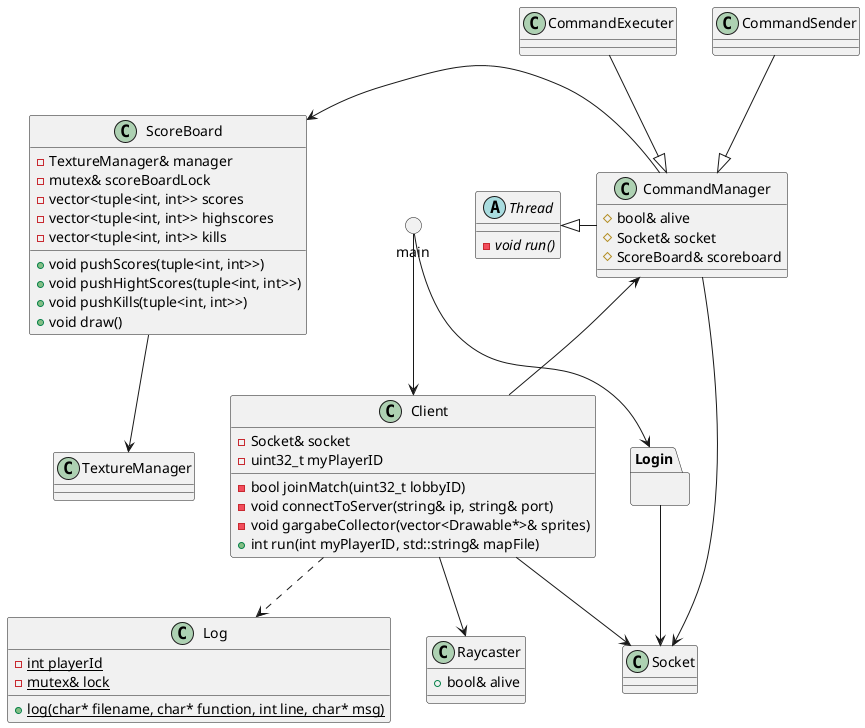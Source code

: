 @startuml
class Client {
  - Socket& socket
  - uint32_t myPlayerID
  - bool joinMatch(uint32_t lobbyID)
  - void connectToServer(string& ip, string& port)
  - void gargabeCollector(vector<Drawable*>& sprites)
  + int run(int myPlayerID, std::string& mapFile)
}
class CommandExecuter
class CommandManager {
    # bool& alive
    # Socket& socket
    # ScoreBoard& scoreboard
}
class CommandSender 
class Log {
    - {static} int playerId
    - {static} mutex& lock
    + {static} log(char* filename, char* function, int line, char* msg)
}
package Login {}
class Raycaster {
    + bool& alive
}
class ScoreBoard {
    - TextureManager& manager
    - mutex& scoreBoardLock
    - vector<tuple<int, int>> scores
    - vector<tuple<int, int>> highscores
    - vector<tuple<int, int>> kills
    + void pushScores(tuple<int, int>>)
    + void pushHightScores(tuple<int, int>>)
    + void pushKills(tuple<int, int>>)
    + void draw()
}
class Socket
abstract class Thread {
    - {abstract} void run()
}
class TextureManager

CommandExecuter --|> CommandManager 
CommandSender --|> CommandManager
CommandManager -left-|> Thread
CommandManager --> Socket
CommandManager -left-> ScoreBoard
Client --> Raycaster
Client -up-> CommandManager
Client ..> Log
Client --> Socket
Login --> Socket
ScoreBoard --> TextureManager

circle main
main --> Client
main --> Login
@enduml